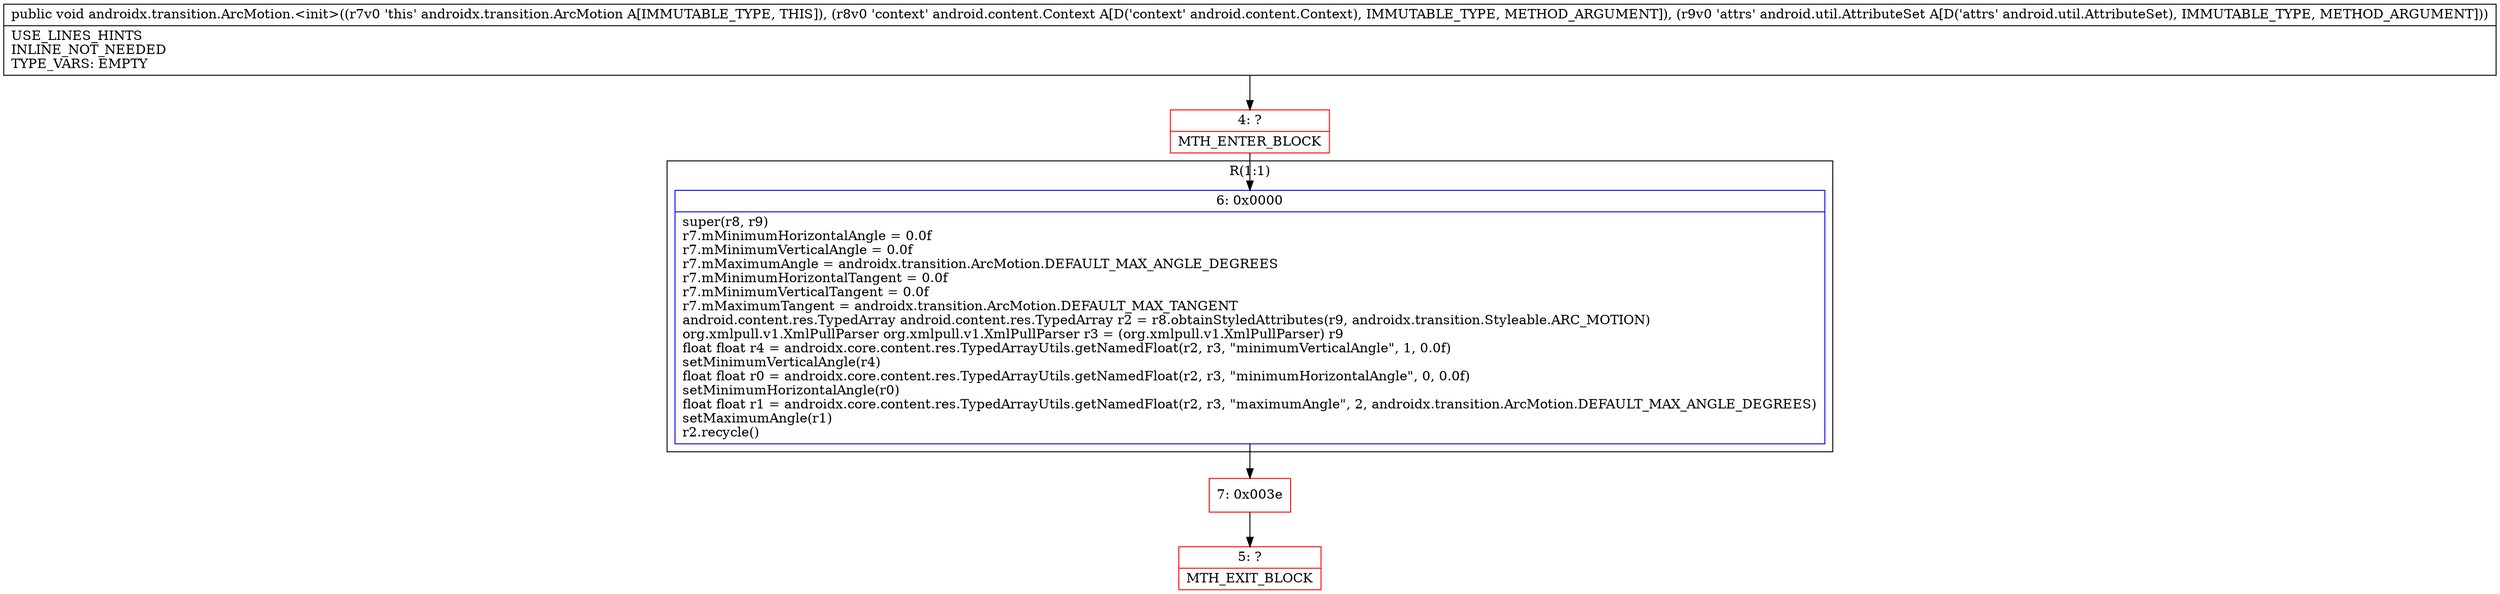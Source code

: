 digraph "CFG forandroidx.transition.ArcMotion.\<init\>(Landroid\/content\/Context;Landroid\/util\/AttributeSet;)V" {
subgraph cluster_Region_807321791 {
label = "R(1:1)";
node [shape=record,color=blue];
Node_6 [shape=record,label="{6\:\ 0x0000|super(r8, r9)\lr7.mMinimumHorizontalAngle = 0.0f\lr7.mMinimumVerticalAngle = 0.0f\lr7.mMaximumAngle = androidx.transition.ArcMotion.DEFAULT_MAX_ANGLE_DEGREES\lr7.mMinimumHorizontalTangent = 0.0f\lr7.mMinimumVerticalTangent = 0.0f\lr7.mMaximumTangent = androidx.transition.ArcMotion.DEFAULT_MAX_TANGENT\landroid.content.res.TypedArray android.content.res.TypedArray r2 = r8.obtainStyledAttributes(r9, androidx.transition.Styleable.ARC_MOTION)\lorg.xmlpull.v1.XmlPullParser org.xmlpull.v1.XmlPullParser r3 = (org.xmlpull.v1.XmlPullParser) r9\lfloat float r4 = androidx.core.content.res.TypedArrayUtils.getNamedFloat(r2, r3, \"minimumVerticalAngle\", 1, 0.0f)\lsetMinimumVerticalAngle(r4)\lfloat float r0 = androidx.core.content.res.TypedArrayUtils.getNamedFloat(r2, r3, \"minimumHorizontalAngle\", 0, 0.0f)\lsetMinimumHorizontalAngle(r0)\lfloat float r1 = androidx.core.content.res.TypedArrayUtils.getNamedFloat(r2, r3, \"maximumAngle\", 2, androidx.transition.ArcMotion.DEFAULT_MAX_ANGLE_DEGREES)\lsetMaximumAngle(r1)\lr2.recycle()\l}"];
}
Node_4 [shape=record,color=red,label="{4\:\ ?|MTH_ENTER_BLOCK\l}"];
Node_7 [shape=record,color=red,label="{7\:\ 0x003e}"];
Node_5 [shape=record,color=red,label="{5\:\ ?|MTH_EXIT_BLOCK\l}"];
MethodNode[shape=record,label="{public void androidx.transition.ArcMotion.\<init\>((r7v0 'this' androidx.transition.ArcMotion A[IMMUTABLE_TYPE, THIS]), (r8v0 'context' android.content.Context A[D('context' android.content.Context), IMMUTABLE_TYPE, METHOD_ARGUMENT]), (r9v0 'attrs' android.util.AttributeSet A[D('attrs' android.util.AttributeSet), IMMUTABLE_TYPE, METHOD_ARGUMENT]))  | USE_LINES_HINTS\lINLINE_NOT_NEEDED\lTYPE_VARS: EMPTY\l}"];
MethodNode -> Node_4;Node_6 -> Node_7;
Node_4 -> Node_6;
Node_7 -> Node_5;
}

